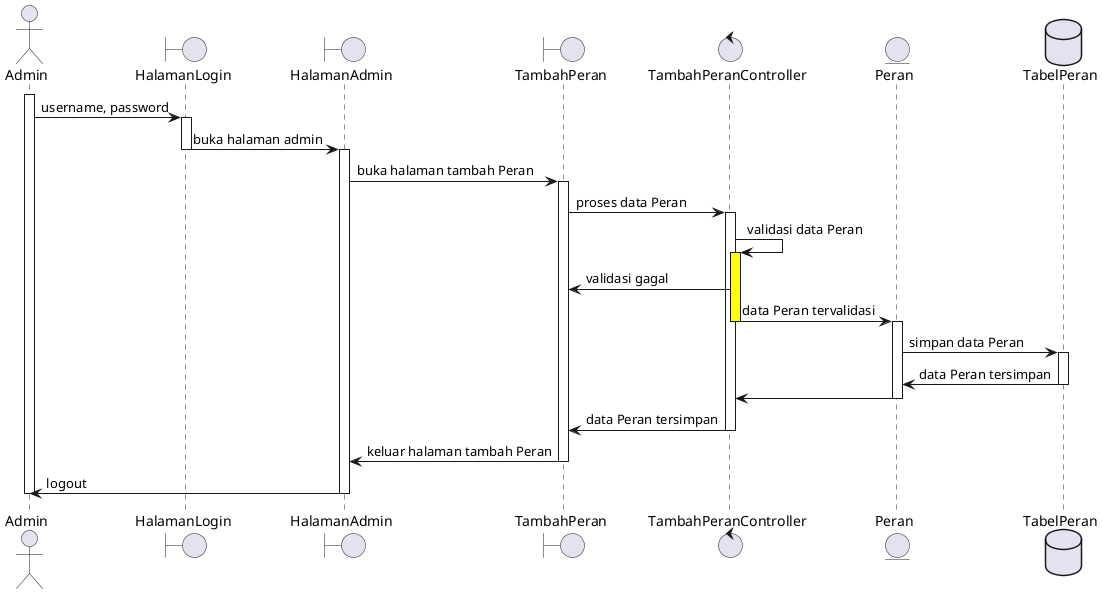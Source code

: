 @startuml

' Declare
actor Admin as admin
boundary HalamanLogin as login_page
boundary HalamanAdmin as admin_page
boundary TambahPeran as role_add
control TambahPeranController as role_add_controller
entity Peran as role
database TabelPeran as role_table


' Flow
activate admin
admin -> login_page : username, password

activate login_page
login_page -> admin_page : buka halaman admin
deactivate login_page

activate admin_page
admin_page -> role_add : buka halaman tambah Peran

activate role_add
role_add -> role_add_controller : proses data Peran
activate role_add_controller
role_add_controller -> role_add_controller : validasi data Peran
activate role_add_controller #Yellow
role_add_controller -> role_add :  validasi gagal
role_add_controller -> role : data Peran tervalidasi
deactivate role_add_controller

activate role
role -> role_table : simpan data Peran
activate role_table

role_table -> role : data Peran tersimpan
deactivate role_table

role -> role_add_controller
deactivate role

role_add_controller -> role_add :  data Peran tersimpan
deactivate role_add_controller

role_add -> admin_page : keluar halaman tambah Peran
deactivate role_add

admin_page -> admin : logout
deactivate admin_page
deactivate admin










@enduml
